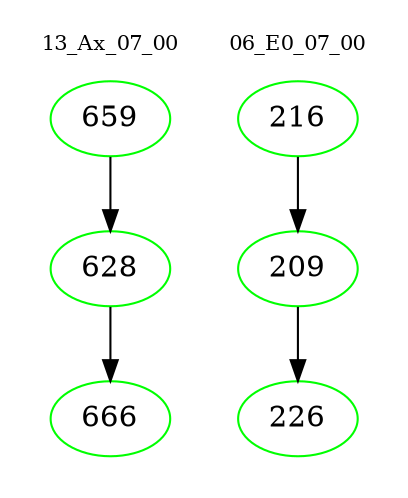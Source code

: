 digraph{
subgraph cluster_0 {
color = white
label = "13_Ax_07_00";
fontsize=10;
T0_659 [label="659", color="green"]
T0_659 -> T0_628 [color="black"]
T0_628 [label="628", color="green"]
T0_628 -> T0_666 [color="black"]
T0_666 [label="666", color="green"]
}
subgraph cluster_1 {
color = white
label = "06_E0_07_00";
fontsize=10;
T1_216 [label="216", color="green"]
T1_216 -> T1_209 [color="black"]
T1_209 [label="209", color="green"]
T1_209 -> T1_226 [color="black"]
T1_226 [label="226", color="green"]
}
}
